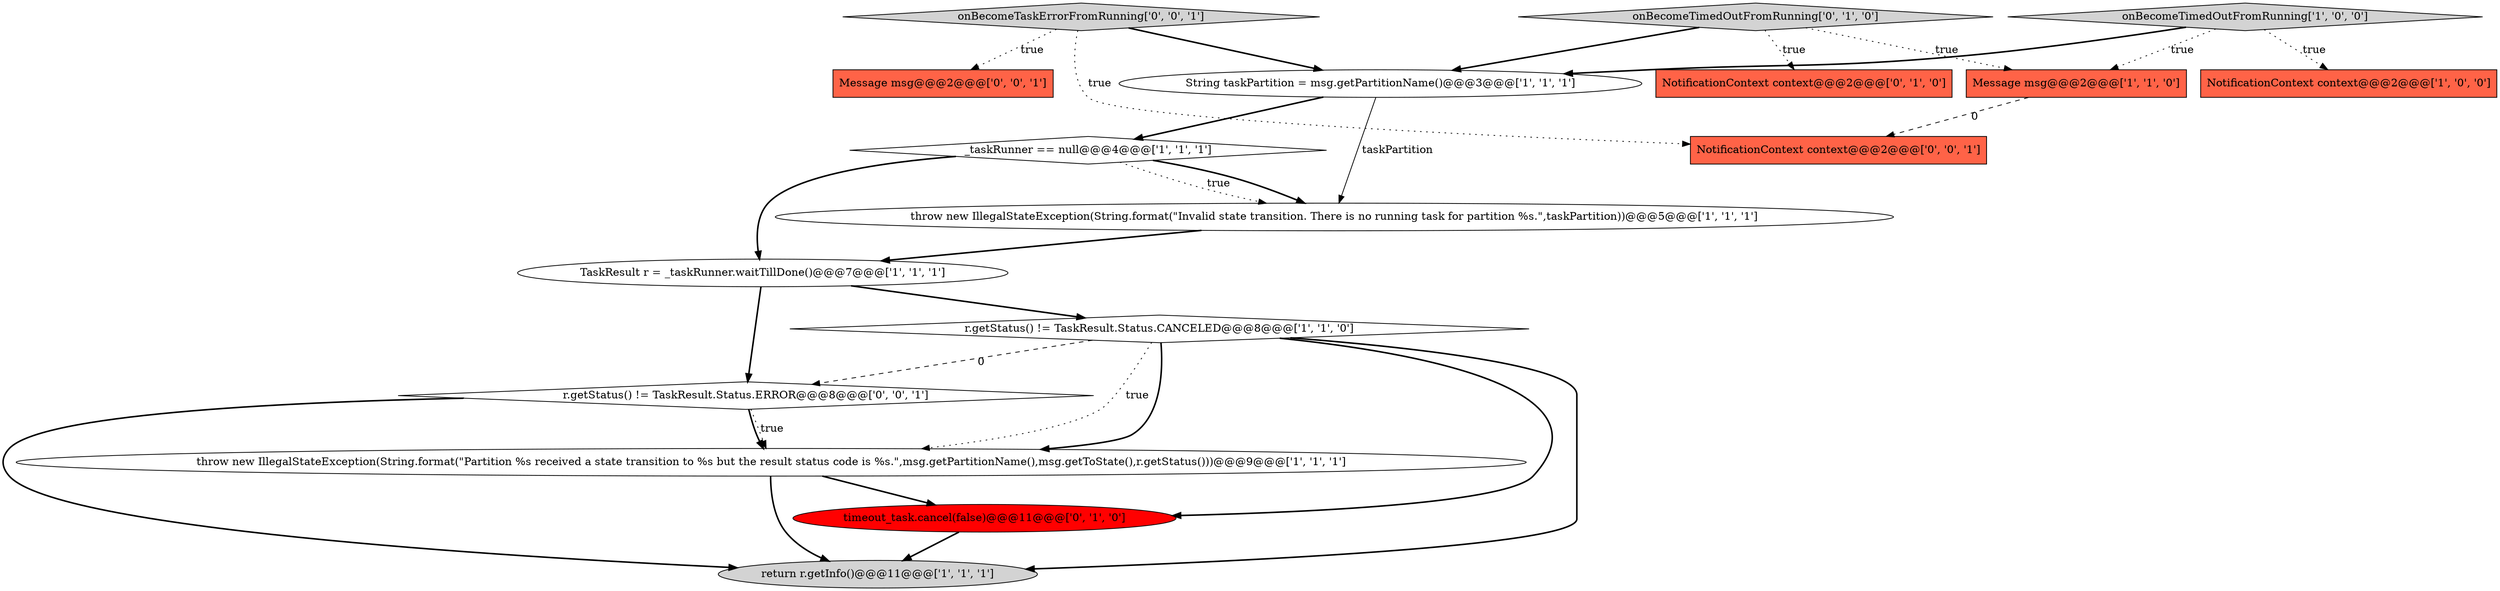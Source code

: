 digraph {
9 [style = filled, label = "throw new IllegalStateException(String.format(\"Invalid state transition. There is no running task for partition %s.\",taskPartition))@@@5@@@['1', '1', '1']", fillcolor = white, shape = ellipse image = "AAA0AAABBB1BBB"];
13 [style = filled, label = "onBecomeTaskErrorFromRunning['0', '0', '1']", fillcolor = lightgray, shape = diamond image = "AAA0AAABBB3BBB"];
0 [style = filled, label = "throw new IllegalStateException(String.format(\"Partition %s received a state transition to %s but the result status code is %s.\",msg.getPartitionName(),msg.getToState(),r.getStatus()))@@@9@@@['1', '1', '1']", fillcolor = white, shape = ellipse image = "AAA0AAABBB1BBB"];
2 [style = filled, label = "String taskPartition = msg.getPartitionName()@@@3@@@['1', '1', '1']", fillcolor = white, shape = ellipse image = "AAA0AAABBB1BBB"];
14 [style = filled, label = "Message msg@@@2@@@['0', '0', '1']", fillcolor = tomato, shape = box image = "AAA0AAABBB3BBB"];
5 [style = filled, label = "_taskRunner == null@@@4@@@['1', '1', '1']", fillcolor = white, shape = diamond image = "AAA0AAABBB1BBB"];
6 [style = filled, label = "onBecomeTimedOutFromRunning['1', '0', '0']", fillcolor = lightgray, shape = diamond image = "AAA0AAABBB1BBB"];
15 [style = filled, label = "NotificationContext context@@@2@@@['0', '0', '1']", fillcolor = tomato, shape = box image = "AAA0AAABBB3BBB"];
10 [style = filled, label = "onBecomeTimedOutFromRunning['0', '1', '0']", fillcolor = lightgray, shape = diamond image = "AAA0AAABBB2BBB"];
16 [style = filled, label = "r.getStatus() != TaskResult.Status.ERROR@@@8@@@['0', '0', '1']", fillcolor = white, shape = diamond image = "AAA0AAABBB3BBB"];
7 [style = filled, label = "r.getStatus() != TaskResult.Status.CANCELED@@@8@@@['1', '1', '0']", fillcolor = white, shape = diamond image = "AAA0AAABBB1BBB"];
12 [style = filled, label = "NotificationContext context@@@2@@@['0', '1', '0']", fillcolor = tomato, shape = box image = "AAA0AAABBB2BBB"];
11 [style = filled, label = "timeout_task.cancel(false)@@@11@@@['0', '1', '0']", fillcolor = red, shape = ellipse image = "AAA1AAABBB2BBB"];
8 [style = filled, label = "return r.getInfo()@@@11@@@['1', '1', '1']", fillcolor = lightgray, shape = ellipse image = "AAA0AAABBB1BBB"];
4 [style = filled, label = "Message msg@@@2@@@['1', '1', '0']", fillcolor = tomato, shape = box image = "AAA0AAABBB1BBB"];
3 [style = filled, label = "TaskResult r = _taskRunner.waitTillDone()@@@7@@@['1', '1', '1']", fillcolor = white, shape = ellipse image = "AAA0AAABBB1BBB"];
1 [style = filled, label = "NotificationContext context@@@2@@@['1', '0', '0']", fillcolor = tomato, shape = box image = "AAA0AAABBB1BBB"];
5->3 [style = bold, label=""];
16->0 [style = bold, label=""];
10->12 [style = dotted, label="true"];
7->11 [style = bold, label=""];
5->9 [style = bold, label=""];
16->8 [style = bold, label=""];
7->16 [style = dashed, label="0"];
6->1 [style = dotted, label="true"];
0->11 [style = bold, label=""];
7->0 [style = bold, label=""];
3->16 [style = bold, label=""];
7->0 [style = dotted, label="true"];
7->8 [style = bold, label=""];
6->2 [style = bold, label=""];
16->0 [style = dotted, label="true"];
6->4 [style = dotted, label="true"];
3->7 [style = bold, label=""];
4->15 [style = dashed, label="0"];
0->8 [style = bold, label=""];
9->3 [style = bold, label=""];
11->8 [style = bold, label=""];
5->9 [style = dotted, label="true"];
10->2 [style = bold, label=""];
13->15 [style = dotted, label="true"];
2->9 [style = solid, label="taskPartition"];
10->4 [style = dotted, label="true"];
13->14 [style = dotted, label="true"];
2->5 [style = bold, label=""];
13->2 [style = bold, label=""];
}
